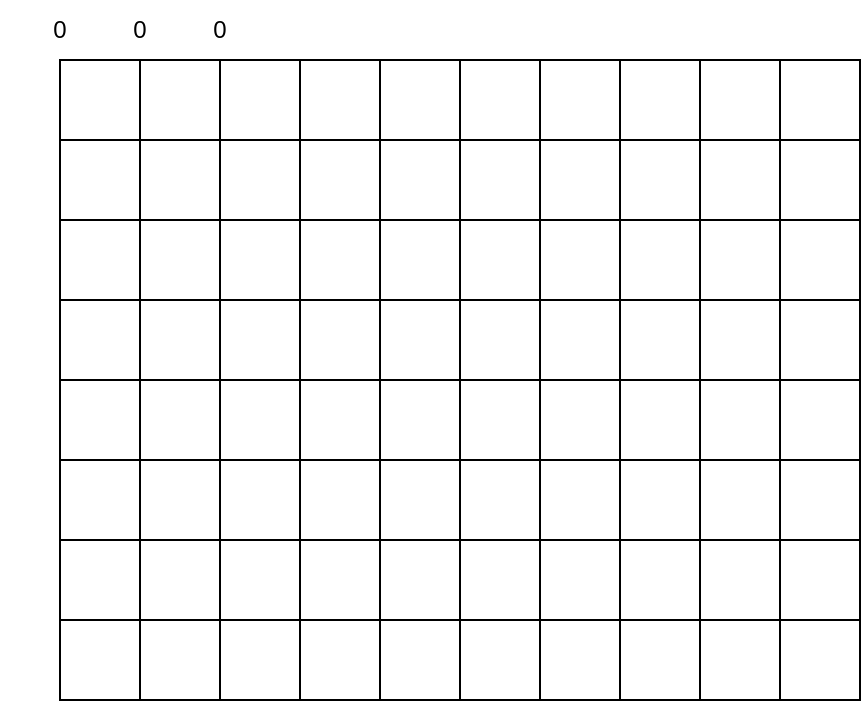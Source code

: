 <mxfile version="20.8.16" type="device"><diagram id="C5RBs43oDa-KdzZeNtuy" name="Page-1"><mxGraphModel dx="1434" dy="796" grid="1" gridSize="10" guides="1" tooltips="1" connect="1" arrows="1" fold="1" page="1" pageScale="1" pageWidth="827" pageHeight="1169" math="0" shadow="0"><root><mxCell id="WIyWlLk6GJQsqaUBKTNV-0"/><mxCell id="WIyWlLk6GJQsqaUBKTNV-1" parent="WIyWlLk6GJQsqaUBKTNV-0"/><mxCell id="fElGUMKe25en4XF3g42e-2" value="" style="rounded=0;whiteSpace=wrap;html=1;" vertex="1" parent="WIyWlLk6GJQsqaUBKTNV-1"><mxGeometry x="240" y="170" width="40" height="40" as="geometry"/></mxCell><mxCell id="fElGUMKe25en4XF3g42e-5" value="" style="rounded=0;whiteSpace=wrap;html=1;" vertex="1" parent="WIyWlLk6GJQsqaUBKTNV-1"><mxGeometry x="280" y="170" width="40" height="40" as="geometry"/></mxCell><mxCell id="fElGUMKe25en4XF3g42e-6" value="" style="rounded=0;whiteSpace=wrap;html=1;" vertex="1" parent="WIyWlLk6GJQsqaUBKTNV-1"><mxGeometry x="320" y="170" width="40" height="40" as="geometry"/></mxCell><mxCell id="fElGUMKe25en4XF3g42e-7" value="" style="rounded=0;whiteSpace=wrap;html=1;" vertex="1" parent="WIyWlLk6GJQsqaUBKTNV-1"><mxGeometry x="360" y="170" width="40" height="40" as="geometry"/></mxCell><mxCell id="fElGUMKe25en4XF3g42e-8" value="" style="rounded=0;whiteSpace=wrap;html=1;" vertex="1" parent="WIyWlLk6GJQsqaUBKTNV-1"><mxGeometry x="400" y="170" width="40" height="40" as="geometry"/></mxCell><mxCell id="fElGUMKe25en4XF3g42e-9" value="" style="rounded=0;whiteSpace=wrap;html=1;" vertex="1" parent="WIyWlLk6GJQsqaUBKTNV-1"><mxGeometry x="440" y="170" width="40" height="40" as="geometry"/></mxCell><mxCell id="fElGUMKe25en4XF3g42e-10" value="" style="rounded=0;whiteSpace=wrap;html=1;" vertex="1" parent="WIyWlLk6GJQsqaUBKTNV-1"><mxGeometry x="480" y="170" width="40" height="40" as="geometry"/></mxCell><mxCell id="fElGUMKe25en4XF3g42e-11" value="" style="rounded=0;whiteSpace=wrap;html=1;" vertex="1" parent="WIyWlLk6GJQsqaUBKTNV-1"><mxGeometry x="520" y="170" width="40" height="40" as="geometry"/></mxCell><mxCell id="fElGUMKe25en4XF3g42e-12" value="" style="rounded=0;whiteSpace=wrap;html=1;" vertex="1" parent="WIyWlLk6GJQsqaUBKTNV-1"><mxGeometry x="560" y="170" width="40" height="40" as="geometry"/></mxCell><mxCell id="fElGUMKe25en4XF3g42e-13" value="" style="rounded=0;whiteSpace=wrap;html=1;" vertex="1" parent="WIyWlLk6GJQsqaUBKTNV-1"><mxGeometry x="200" y="170" width="40" height="40" as="geometry"/></mxCell><mxCell id="fElGUMKe25en4XF3g42e-14" value="" style="rounded=0;whiteSpace=wrap;html=1;" vertex="1" parent="WIyWlLk6GJQsqaUBKTNV-1"><mxGeometry x="240" y="210" width="40" height="40" as="geometry"/></mxCell><mxCell id="fElGUMKe25en4XF3g42e-15" value="" style="rounded=0;whiteSpace=wrap;html=1;" vertex="1" parent="WIyWlLk6GJQsqaUBKTNV-1"><mxGeometry x="280" y="210" width="40" height="40" as="geometry"/></mxCell><mxCell id="fElGUMKe25en4XF3g42e-16" value="" style="rounded=0;whiteSpace=wrap;html=1;" vertex="1" parent="WIyWlLk6GJQsqaUBKTNV-1"><mxGeometry x="320" y="210" width="40" height="40" as="geometry"/></mxCell><mxCell id="fElGUMKe25en4XF3g42e-17" value="" style="rounded=0;whiteSpace=wrap;html=1;" vertex="1" parent="WIyWlLk6GJQsqaUBKTNV-1"><mxGeometry x="360" y="210" width="40" height="40" as="geometry"/></mxCell><mxCell id="fElGUMKe25en4XF3g42e-18" value="" style="rounded=0;whiteSpace=wrap;html=1;" vertex="1" parent="WIyWlLk6GJQsqaUBKTNV-1"><mxGeometry x="400" y="210" width="40" height="40" as="geometry"/></mxCell><mxCell id="fElGUMKe25en4XF3g42e-19" value="" style="rounded=0;whiteSpace=wrap;html=1;" vertex="1" parent="WIyWlLk6GJQsqaUBKTNV-1"><mxGeometry x="440" y="210" width="40" height="40" as="geometry"/></mxCell><mxCell id="fElGUMKe25en4XF3g42e-20" value="" style="rounded=0;whiteSpace=wrap;html=1;" vertex="1" parent="WIyWlLk6GJQsqaUBKTNV-1"><mxGeometry x="480" y="210" width="40" height="40" as="geometry"/></mxCell><mxCell id="fElGUMKe25en4XF3g42e-21" value="" style="rounded=0;whiteSpace=wrap;html=1;" vertex="1" parent="WIyWlLk6GJQsqaUBKTNV-1"><mxGeometry x="520" y="210" width="40" height="40" as="geometry"/></mxCell><mxCell id="fElGUMKe25en4XF3g42e-22" value="" style="rounded=0;whiteSpace=wrap;html=1;" vertex="1" parent="WIyWlLk6GJQsqaUBKTNV-1"><mxGeometry x="560" y="210" width="40" height="40" as="geometry"/></mxCell><mxCell id="fElGUMKe25en4XF3g42e-23" value="" style="rounded=0;whiteSpace=wrap;html=1;" vertex="1" parent="WIyWlLk6GJQsqaUBKTNV-1"><mxGeometry x="200" y="210" width="40" height="40" as="geometry"/></mxCell><mxCell id="fElGUMKe25en4XF3g42e-24" value="" style="rounded=0;whiteSpace=wrap;html=1;" vertex="1" parent="WIyWlLk6GJQsqaUBKTNV-1"><mxGeometry x="240" y="250" width="40" height="40" as="geometry"/></mxCell><mxCell id="fElGUMKe25en4XF3g42e-25" value="" style="rounded=0;whiteSpace=wrap;html=1;" vertex="1" parent="WIyWlLk6GJQsqaUBKTNV-1"><mxGeometry x="280" y="250" width="40" height="40" as="geometry"/></mxCell><mxCell id="fElGUMKe25en4XF3g42e-26" value="" style="rounded=0;whiteSpace=wrap;html=1;" vertex="1" parent="WIyWlLk6GJQsqaUBKTNV-1"><mxGeometry x="320" y="250" width="40" height="40" as="geometry"/></mxCell><mxCell id="fElGUMKe25en4XF3g42e-27" value="" style="rounded=0;whiteSpace=wrap;html=1;" vertex="1" parent="WIyWlLk6GJQsqaUBKTNV-1"><mxGeometry x="360" y="250" width="40" height="40" as="geometry"/></mxCell><mxCell id="fElGUMKe25en4XF3g42e-28" value="" style="rounded=0;whiteSpace=wrap;html=1;" vertex="1" parent="WIyWlLk6GJQsqaUBKTNV-1"><mxGeometry x="400" y="250" width="40" height="40" as="geometry"/></mxCell><mxCell id="fElGUMKe25en4XF3g42e-29" value="" style="rounded=0;whiteSpace=wrap;html=1;" vertex="1" parent="WIyWlLk6GJQsqaUBKTNV-1"><mxGeometry x="440" y="250" width="40" height="40" as="geometry"/></mxCell><mxCell id="fElGUMKe25en4XF3g42e-30" value="" style="rounded=0;whiteSpace=wrap;html=1;" vertex="1" parent="WIyWlLk6GJQsqaUBKTNV-1"><mxGeometry x="480" y="250" width="40" height="40" as="geometry"/></mxCell><mxCell id="fElGUMKe25en4XF3g42e-31" value="" style="rounded=0;whiteSpace=wrap;html=1;" vertex="1" parent="WIyWlLk6GJQsqaUBKTNV-1"><mxGeometry x="520" y="250" width="40" height="40" as="geometry"/></mxCell><mxCell id="fElGUMKe25en4XF3g42e-32" value="" style="rounded=0;whiteSpace=wrap;html=1;" vertex="1" parent="WIyWlLk6GJQsqaUBKTNV-1"><mxGeometry x="560" y="250" width="40" height="40" as="geometry"/></mxCell><mxCell id="fElGUMKe25en4XF3g42e-33" value="" style="rounded=0;whiteSpace=wrap;html=1;" vertex="1" parent="WIyWlLk6GJQsqaUBKTNV-1"><mxGeometry x="200" y="250" width="40" height="40" as="geometry"/></mxCell><mxCell id="fElGUMKe25en4XF3g42e-34" value="" style="rounded=0;whiteSpace=wrap;html=1;" vertex="1" parent="WIyWlLk6GJQsqaUBKTNV-1"><mxGeometry x="240" y="290" width="40" height="40" as="geometry"/></mxCell><mxCell id="fElGUMKe25en4XF3g42e-35" value="" style="rounded=0;whiteSpace=wrap;html=1;" vertex="1" parent="WIyWlLk6GJQsqaUBKTNV-1"><mxGeometry x="280" y="290" width="40" height="40" as="geometry"/></mxCell><mxCell id="fElGUMKe25en4XF3g42e-36" value="" style="rounded=0;whiteSpace=wrap;html=1;" vertex="1" parent="WIyWlLk6GJQsqaUBKTNV-1"><mxGeometry x="320" y="290" width="40" height="40" as="geometry"/></mxCell><mxCell id="fElGUMKe25en4XF3g42e-37" value="" style="rounded=0;whiteSpace=wrap;html=1;" vertex="1" parent="WIyWlLk6GJQsqaUBKTNV-1"><mxGeometry x="360" y="290" width="40" height="40" as="geometry"/></mxCell><mxCell id="fElGUMKe25en4XF3g42e-38" value="" style="rounded=0;whiteSpace=wrap;html=1;" vertex="1" parent="WIyWlLk6GJQsqaUBKTNV-1"><mxGeometry x="400" y="290" width="40" height="40" as="geometry"/></mxCell><mxCell id="fElGUMKe25en4XF3g42e-39" value="" style="rounded=0;whiteSpace=wrap;html=1;" vertex="1" parent="WIyWlLk6GJQsqaUBKTNV-1"><mxGeometry x="440" y="290" width="40" height="40" as="geometry"/></mxCell><mxCell id="fElGUMKe25en4XF3g42e-40" value="" style="rounded=0;whiteSpace=wrap;html=1;" vertex="1" parent="WIyWlLk6GJQsqaUBKTNV-1"><mxGeometry x="480" y="290" width="40" height="40" as="geometry"/></mxCell><mxCell id="fElGUMKe25en4XF3g42e-41" value="" style="rounded=0;whiteSpace=wrap;html=1;" vertex="1" parent="WIyWlLk6GJQsqaUBKTNV-1"><mxGeometry x="520" y="290" width="40" height="40" as="geometry"/></mxCell><mxCell id="fElGUMKe25en4XF3g42e-42" value="" style="rounded=0;whiteSpace=wrap;html=1;" vertex="1" parent="WIyWlLk6GJQsqaUBKTNV-1"><mxGeometry x="560" y="290" width="40" height="40" as="geometry"/></mxCell><mxCell id="fElGUMKe25en4XF3g42e-43" value="" style="rounded=0;whiteSpace=wrap;html=1;" vertex="1" parent="WIyWlLk6GJQsqaUBKTNV-1"><mxGeometry x="200" y="290" width="40" height="40" as="geometry"/></mxCell><mxCell id="fElGUMKe25en4XF3g42e-44" value="" style="rounded=0;whiteSpace=wrap;html=1;" vertex="1" parent="WIyWlLk6GJQsqaUBKTNV-1"><mxGeometry x="240" y="330" width="40" height="40" as="geometry"/></mxCell><mxCell id="fElGUMKe25en4XF3g42e-45" value="" style="rounded=0;whiteSpace=wrap;html=1;" vertex="1" parent="WIyWlLk6GJQsqaUBKTNV-1"><mxGeometry x="280" y="330" width="40" height="40" as="geometry"/></mxCell><mxCell id="fElGUMKe25en4XF3g42e-46" value="" style="rounded=0;whiteSpace=wrap;html=1;" vertex="1" parent="WIyWlLk6GJQsqaUBKTNV-1"><mxGeometry x="320" y="330" width="40" height="40" as="geometry"/></mxCell><mxCell id="fElGUMKe25en4XF3g42e-47" value="" style="rounded=0;whiteSpace=wrap;html=1;" vertex="1" parent="WIyWlLk6GJQsqaUBKTNV-1"><mxGeometry x="360" y="330" width="40" height="40" as="geometry"/></mxCell><mxCell id="fElGUMKe25en4XF3g42e-48" value="" style="rounded=0;whiteSpace=wrap;html=1;" vertex="1" parent="WIyWlLk6GJQsqaUBKTNV-1"><mxGeometry x="400" y="330" width="40" height="40" as="geometry"/></mxCell><mxCell id="fElGUMKe25en4XF3g42e-49" value="" style="rounded=0;whiteSpace=wrap;html=1;" vertex="1" parent="WIyWlLk6GJQsqaUBKTNV-1"><mxGeometry x="440" y="330" width="40" height="40" as="geometry"/></mxCell><mxCell id="fElGUMKe25en4XF3g42e-50" value="" style="rounded=0;whiteSpace=wrap;html=1;" vertex="1" parent="WIyWlLk6GJQsqaUBKTNV-1"><mxGeometry x="480" y="330" width="40" height="40" as="geometry"/></mxCell><mxCell id="fElGUMKe25en4XF3g42e-51" value="" style="rounded=0;whiteSpace=wrap;html=1;" vertex="1" parent="WIyWlLk6GJQsqaUBKTNV-1"><mxGeometry x="520" y="330" width="40" height="40" as="geometry"/></mxCell><mxCell id="fElGUMKe25en4XF3g42e-52" value="" style="rounded=0;whiteSpace=wrap;html=1;" vertex="1" parent="WIyWlLk6GJQsqaUBKTNV-1"><mxGeometry x="560" y="330" width="40" height="40" as="geometry"/></mxCell><mxCell id="fElGUMKe25en4XF3g42e-53" value="" style="rounded=0;whiteSpace=wrap;html=1;" vertex="1" parent="WIyWlLk6GJQsqaUBKTNV-1"><mxGeometry x="200" y="330" width="40" height="40" as="geometry"/></mxCell><mxCell id="fElGUMKe25en4XF3g42e-54" value="" style="rounded=0;whiteSpace=wrap;html=1;" vertex="1" parent="WIyWlLk6GJQsqaUBKTNV-1"><mxGeometry x="240" y="370" width="40" height="40" as="geometry"/></mxCell><mxCell id="fElGUMKe25en4XF3g42e-55" value="" style="rounded=0;whiteSpace=wrap;html=1;" vertex="1" parent="WIyWlLk6GJQsqaUBKTNV-1"><mxGeometry x="280" y="370" width="40" height="40" as="geometry"/></mxCell><mxCell id="fElGUMKe25en4XF3g42e-56" value="" style="rounded=0;whiteSpace=wrap;html=1;" vertex="1" parent="WIyWlLk6GJQsqaUBKTNV-1"><mxGeometry x="320" y="370" width="40" height="40" as="geometry"/></mxCell><mxCell id="fElGUMKe25en4XF3g42e-57" value="" style="rounded=0;whiteSpace=wrap;html=1;" vertex="1" parent="WIyWlLk6GJQsqaUBKTNV-1"><mxGeometry x="360" y="370" width="40" height="40" as="geometry"/></mxCell><mxCell id="fElGUMKe25en4XF3g42e-58" value="" style="rounded=0;whiteSpace=wrap;html=1;" vertex="1" parent="WIyWlLk6GJQsqaUBKTNV-1"><mxGeometry x="400" y="370" width="40" height="40" as="geometry"/></mxCell><mxCell id="fElGUMKe25en4XF3g42e-59" value="" style="rounded=0;whiteSpace=wrap;html=1;" vertex="1" parent="WIyWlLk6GJQsqaUBKTNV-1"><mxGeometry x="440" y="370" width="40" height="40" as="geometry"/></mxCell><mxCell id="fElGUMKe25en4XF3g42e-60" value="" style="rounded=0;whiteSpace=wrap;html=1;" vertex="1" parent="WIyWlLk6GJQsqaUBKTNV-1"><mxGeometry x="480" y="370" width="40" height="40" as="geometry"/></mxCell><mxCell id="fElGUMKe25en4XF3g42e-61" value="" style="rounded=0;whiteSpace=wrap;html=1;" vertex="1" parent="WIyWlLk6GJQsqaUBKTNV-1"><mxGeometry x="520" y="370" width="40" height="40" as="geometry"/></mxCell><mxCell id="fElGUMKe25en4XF3g42e-62" value="" style="rounded=0;whiteSpace=wrap;html=1;" vertex="1" parent="WIyWlLk6GJQsqaUBKTNV-1"><mxGeometry x="560" y="370" width="40" height="40" as="geometry"/></mxCell><mxCell id="fElGUMKe25en4XF3g42e-63" value="" style="rounded=0;whiteSpace=wrap;html=1;" vertex="1" parent="WIyWlLk6GJQsqaUBKTNV-1"><mxGeometry x="200" y="370" width="40" height="40" as="geometry"/></mxCell><mxCell id="fElGUMKe25en4XF3g42e-64" value="" style="rounded=0;whiteSpace=wrap;html=1;" vertex="1" parent="WIyWlLk6GJQsqaUBKTNV-1"><mxGeometry x="240" y="410" width="40" height="40" as="geometry"/></mxCell><mxCell id="fElGUMKe25en4XF3g42e-65" value="" style="rounded=0;whiteSpace=wrap;html=1;" vertex="1" parent="WIyWlLk6GJQsqaUBKTNV-1"><mxGeometry x="280" y="410" width="40" height="40" as="geometry"/></mxCell><mxCell id="fElGUMKe25en4XF3g42e-66" value="" style="rounded=0;whiteSpace=wrap;html=1;" vertex="1" parent="WIyWlLk6GJQsqaUBKTNV-1"><mxGeometry x="320" y="410" width="40" height="40" as="geometry"/></mxCell><mxCell id="fElGUMKe25en4XF3g42e-67" value="" style="rounded=0;whiteSpace=wrap;html=1;" vertex="1" parent="WIyWlLk6GJQsqaUBKTNV-1"><mxGeometry x="360" y="410" width="40" height="40" as="geometry"/></mxCell><mxCell id="fElGUMKe25en4XF3g42e-68" value="" style="rounded=0;whiteSpace=wrap;html=1;" vertex="1" parent="WIyWlLk6GJQsqaUBKTNV-1"><mxGeometry x="400" y="410" width="40" height="40" as="geometry"/></mxCell><mxCell id="fElGUMKe25en4XF3g42e-69" value="" style="rounded=0;whiteSpace=wrap;html=1;" vertex="1" parent="WIyWlLk6GJQsqaUBKTNV-1"><mxGeometry x="440" y="410" width="40" height="40" as="geometry"/></mxCell><mxCell id="fElGUMKe25en4XF3g42e-70" value="" style="rounded=0;whiteSpace=wrap;html=1;" vertex="1" parent="WIyWlLk6GJQsqaUBKTNV-1"><mxGeometry x="480" y="410" width="40" height="40" as="geometry"/></mxCell><mxCell id="fElGUMKe25en4XF3g42e-71" value="" style="rounded=0;whiteSpace=wrap;html=1;" vertex="1" parent="WIyWlLk6GJQsqaUBKTNV-1"><mxGeometry x="520" y="410" width="40" height="40" as="geometry"/></mxCell><mxCell id="fElGUMKe25en4XF3g42e-72" value="" style="rounded=0;whiteSpace=wrap;html=1;" vertex="1" parent="WIyWlLk6GJQsqaUBKTNV-1"><mxGeometry x="560" y="410" width="40" height="40" as="geometry"/></mxCell><mxCell id="fElGUMKe25en4XF3g42e-73" value="" style="rounded=0;whiteSpace=wrap;html=1;" vertex="1" parent="WIyWlLk6GJQsqaUBKTNV-1"><mxGeometry x="200" y="410" width="40" height="40" as="geometry"/></mxCell><mxCell id="fElGUMKe25en4XF3g42e-74" value="" style="rounded=0;whiteSpace=wrap;html=1;" vertex="1" parent="WIyWlLk6GJQsqaUBKTNV-1"><mxGeometry x="240" y="450" width="40" height="40" as="geometry"/></mxCell><mxCell id="fElGUMKe25en4XF3g42e-75" value="" style="rounded=0;whiteSpace=wrap;html=1;" vertex="1" parent="WIyWlLk6GJQsqaUBKTNV-1"><mxGeometry x="280" y="450" width="40" height="40" as="geometry"/></mxCell><mxCell id="fElGUMKe25en4XF3g42e-76" value="" style="rounded=0;whiteSpace=wrap;html=1;" vertex="1" parent="WIyWlLk6GJQsqaUBKTNV-1"><mxGeometry x="320" y="450" width="40" height="40" as="geometry"/></mxCell><mxCell id="fElGUMKe25en4XF3g42e-77" value="" style="rounded=0;whiteSpace=wrap;html=1;" vertex="1" parent="WIyWlLk6GJQsqaUBKTNV-1"><mxGeometry x="360" y="450" width="40" height="40" as="geometry"/></mxCell><mxCell id="fElGUMKe25en4XF3g42e-78" value="" style="rounded=0;whiteSpace=wrap;html=1;" vertex="1" parent="WIyWlLk6GJQsqaUBKTNV-1"><mxGeometry x="400" y="450" width="40" height="40" as="geometry"/></mxCell><mxCell id="fElGUMKe25en4XF3g42e-79" value="" style="rounded=0;whiteSpace=wrap;html=1;" vertex="1" parent="WIyWlLk6GJQsqaUBKTNV-1"><mxGeometry x="440" y="450" width="40" height="40" as="geometry"/></mxCell><mxCell id="fElGUMKe25en4XF3g42e-80" value="" style="rounded=0;whiteSpace=wrap;html=1;" vertex="1" parent="WIyWlLk6GJQsqaUBKTNV-1"><mxGeometry x="480" y="450" width="40" height="40" as="geometry"/></mxCell><mxCell id="fElGUMKe25en4XF3g42e-81" value="" style="rounded=0;whiteSpace=wrap;html=1;" vertex="1" parent="WIyWlLk6GJQsqaUBKTNV-1"><mxGeometry x="520" y="450" width="40" height="40" as="geometry"/></mxCell><mxCell id="fElGUMKe25en4XF3g42e-82" value="" style="rounded=0;whiteSpace=wrap;html=1;" vertex="1" parent="WIyWlLk6GJQsqaUBKTNV-1"><mxGeometry x="560" y="450" width="40" height="40" as="geometry"/></mxCell><mxCell id="fElGUMKe25en4XF3g42e-83" value="" style="rounded=0;whiteSpace=wrap;html=1;" vertex="1" parent="WIyWlLk6GJQsqaUBKTNV-1"><mxGeometry x="200" y="450" width="40" height="40" as="geometry"/></mxCell><mxCell id="fElGUMKe25en4XF3g42e-84" value="0" style="text;html=1;strokeColor=none;fillColor=none;align=center;verticalAlign=middle;whiteSpace=wrap;rounded=0;" vertex="1" parent="WIyWlLk6GJQsqaUBKTNV-1"><mxGeometry x="170" y="140" width="60" height="30" as="geometry"/></mxCell><mxCell id="fElGUMKe25en4XF3g42e-85" value="0" style="text;html=1;strokeColor=none;fillColor=none;align=center;verticalAlign=middle;whiteSpace=wrap;rounded=0;" vertex="1" parent="WIyWlLk6GJQsqaUBKTNV-1"><mxGeometry x="210" y="140" width="60" height="30" as="geometry"/></mxCell><mxCell id="fElGUMKe25en4XF3g42e-86" value="0" style="text;html=1;strokeColor=none;fillColor=none;align=center;verticalAlign=middle;whiteSpace=wrap;rounded=0;" vertex="1" parent="WIyWlLk6GJQsqaUBKTNV-1"><mxGeometry x="270" y="140" width="20" height="30" as="geometry"/></mxCell></root></mxGraphModel></diagram></mxfile>